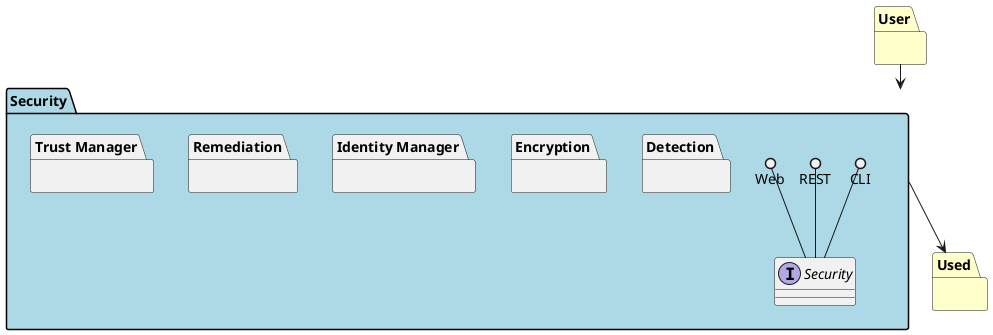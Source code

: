 @startuml

package "User" #ffffcc {

}

package "Used" #ffffcc {

}

package "Security" #lightblue {

    interface "Security" {
    }

    CLI ()-- "Security"
    REST ()-- "Security"
    Web ()-- "Security"
    package Detection {
    }
    package Encryption {
    }
    package "Identity Manager" {
    }
    package "Remediation" {
    }
    package "Trust Manager" {
    }
}

User --> "Security"
"Security" --> Used

@enduml
